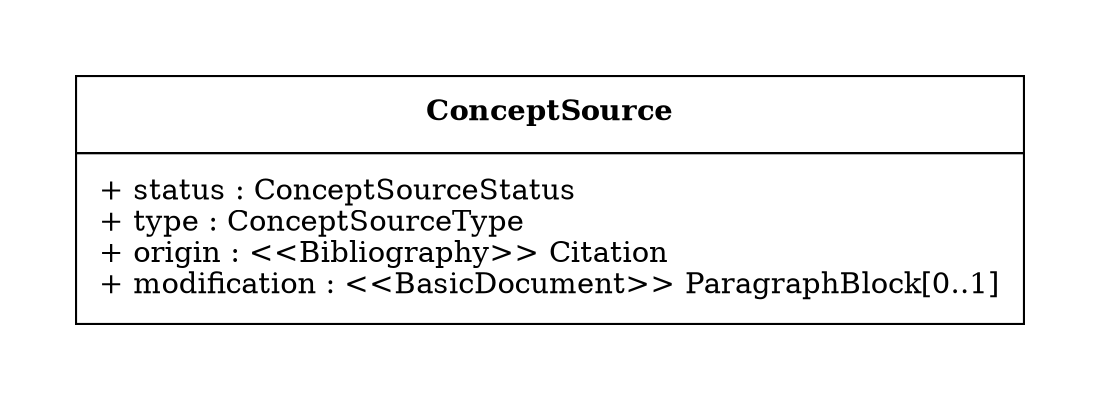 digraph G {
  graph [splines="ortho" pad=0.5 ranksep="1.2.equally" nodesep="1.2.equally"]
  edge [color="gray50"]
  node [shape="box"]

  ConceptSource [shape="plain" label=<
    <TABLE BORDER="0" CELLBORDER="1" CELLSPACING="0" CELLPADDING="10">
    <TR>
    <TD><B>ConceptSource</B></TD>
  </TR>
  
  <TR>
    <TD>
          <TABLE BORDER="0" CELLPADDING="0" CELLSPACING="0">
            <TR><TD ALIGN="LEFT">+ status : ConceptSourceStatus</TD></TR>
            <TR><TD ALIGN="LEFT">+ type : ConceptSourceType</TD></TR>
            <TR><TD ALIGN="LEFT">+ origin : &#60;&#60;Bibliography&#62;&#62; Citation</TD></TR>
            <TR><TD ALIGN="LEFT">+ modification : &#60;&#60;BasicDocument&#62;&#62; ParagraphBlock&#91;0..1&#93;</TD></TR>
          </TABLE>
        </TD>
  </TR>
  
  </TABLE>
  >]


}
